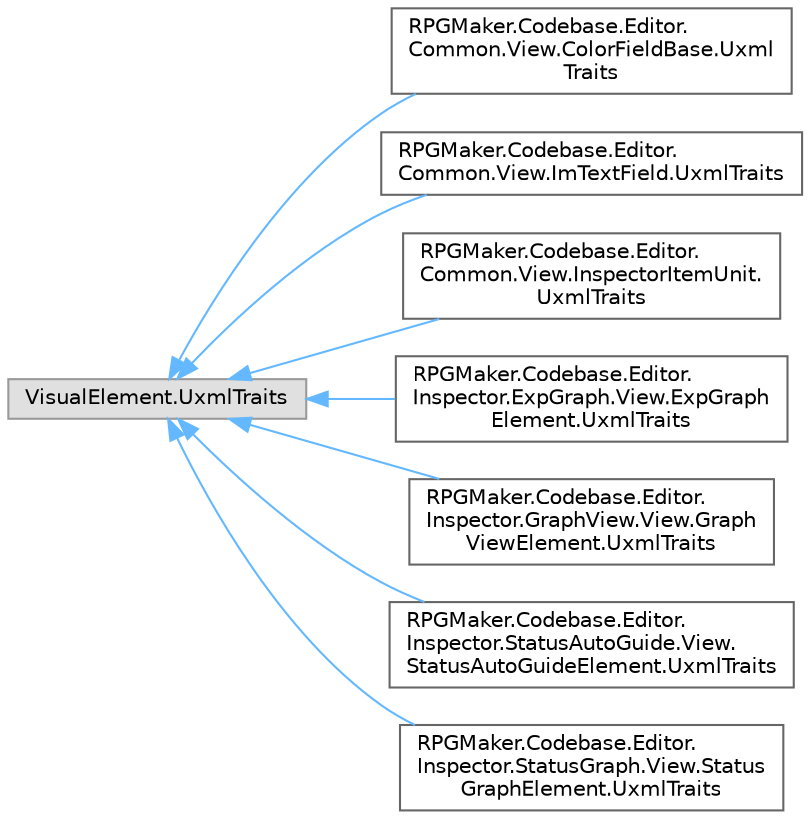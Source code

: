 digraph "クラス階層図"
{
 // LATEX_PDF_SIZE
  bgcolor="transparent";
  edge [fontname=Helvetica,fontsize=10,labelfontname=Helvetica,labelfontsize=10];
  node [fontname=Helvetica,fontsize=10,shape=box,height=0.2,width=0.4];
  rankdir="LR";
  Node0 [id="Node000000",label="VisualElement.UxmlTraits",height=0.2,width=0.4,color="grey60", fillcolor="#E0E0E0", style="filled",tooltip=" "];
  Node0 -> Node1 [id="edge935_Node000000_Node000001",dir="back",color="steelblue1",style="solid",tooltip=" "];
  Node1 [id="Node000001",label="RPGMaker.Codebase.Editor.\lCommon.View.ColorFieldBase.Uxml\lTraits",height=0.2,width=0.4,color="grey40", fillcolor="white", style="filled",URL="$d1/dd6/class_r_p_g_maker_1_1_codebase_1_1_editor_1_1_common_1_1_view_1_1_color_field_base_1_1_uxml_traits.html",tooltip="😁 ＵＸＭＬ特徴"];
  Node0 -> Node2 [id="edge936_Node000000_Node000002",dir="back",color="steelblue1",style="solid",tooltip=" "];
  Node2 [id="Node000002",label="RPGMaker.Codebase.Editor.\lCommon.View.ImTextField.UxmlTraits",height=0.2,width=0.4,color="grey40", fillcolor="white", style="filled",URL="$d3/dd2/class_r_p_g_maker_1_1_codebase_1_1_editor_1_1_common_1_1_view_1_1_im_text_field_1_1_uxml_traits.html",tooltip="😁 ＵＸＭＬ特徴"];
  Node0 -> Node3 [id="edge937_Node000000_Node000003",dir="back",color="steelblue1",style="solid",tooltip=" "];
  Node3 [id="Node000003",label="RPGMaker.Codebase.Editor.\lCommon.View.InspectorItemUnit.\lUxmlTraits",height=0.2,width=0.4,color="grey40", fillcolor="white", style="filled",URL="$d7/d53/class_r_p_g_maker_1_1_codebase_1_1_editor_1_1_common_1_1_view_1_1_inspector_item_unit_1_1_uxml_traits.html",tooltip="😁 ＵＸＭＬ特徴"];
  Node0 -> Node4 [id="edge938_Node000000_Node000004",dir="back",color="steelblue1",style="solid",tooltip=" "];
  Node4 [id="Node000004",label="RPGMaker.Codebase.Editor.\lInspector.ExpGraph.View.ExpGraph\lElement.UxmlTraits",height=0.2,width=0.4,color="grey40", fillcolor="white", style="filled",URL="$de/d92/class_r_p_g_maker_1_1_codebase_1_1_editor_1_1_inspector_1_1_exp_graph_1_1_view_1_1_exp_graph_element_1_1_uxml_traits.html",tooltip=" "];
  Node0 -> Node5 [id="edge939_Node000000_Node000005",dir="back",color="steelblue1",style="solid",tooltip=" "];
  Node5 [id="Node000005",label="RPGMaker.Codebase.Editor.\lInspector.GraphView.View.Graph\lViewElement.UxmlTraits",height=0.2,width=0.4,color="grey40", fillcolor="white", style="filled",URL="$d5/d47/class_r_p_g_maker_1_1_codebase_1_1_editor_1_1_inspector_1_1_graph_view_1_1_view_1_1_graph_view_element_1_1_uxml_traits.html",tooltip=" "];
  Node0 -> Node6 [id="edge940_Node000000_Node000006",dir="back",color="steelblue1",style="solid",tooltip=" "];
  Node6 [id="Node000006",label="RPGMaker.Codebase.Editor.\lInspector.StatusAutoGuide.View.\lStatusAutoGuideElement.UxmlTraits",height=0.2,width=0.4,color="grey40", fillcolor="white", style="filled",URL="$d7/d17/class_r_p_g_maker_1_1_codebase_1_1_editor_1_1_inspector_1_1_status_auto_guide_1_1_view_1_1_statu2e7f9eca7f0a3b270c74536c6f651ac3.html",tooltip=" "];
  Node0 -> Node7 [id="edge941_Node000000_Node000007",dir="back",color="steelblue1",style="solid",tooltip=" "];
  Node7 [id="Node000007",label="RPGMaker.Codebase.Editor.\lInspector.StatusGraph.View.Status\lGraphElement.UxmlTraits",height=0.2,width=0.4,color="grey40", fillcolor="white", style="filled",URL="$d8/d83/class_r_p_g_maker_1_1_codebase_1_1_editor_1_1_inspector_1_1_status_graph_1_1_view_1_1_status_graph_element_1_1_uxml_traits.html",tooltip=" "];
}
